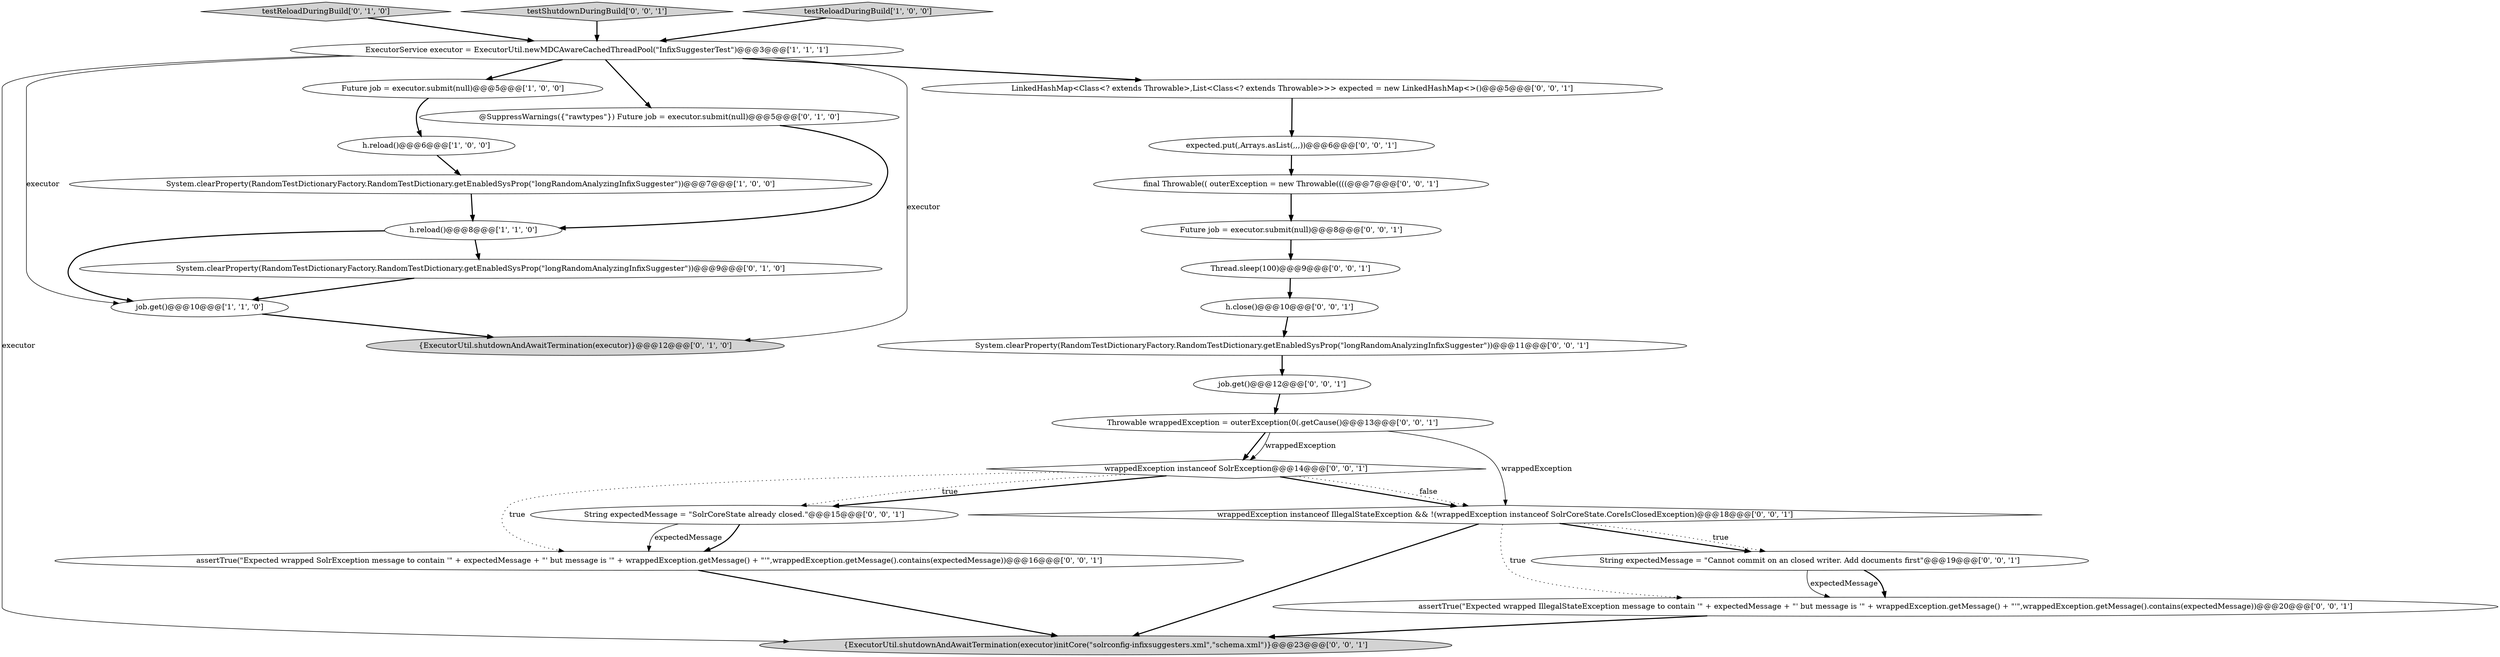 digraph {
16 [style = filled, label = "{ExecutorUtil.shutdownAndAwaitTermination(executor)initCore(\"solrconfig-infixsuggesters.xml\",\"schema.xml\")}@@@23@@@['0', '0', '1']", fillcolor = lightgray, shape = ellipse image = "AAA0AAABBB3BBB"];
5 [style = filled, label = "ExecutorService executor = ExecutorUtil.newMDCAwareCachedThreadPool(\"InfixSuggesterTest\")@@@3@@@['1', '1', '1']", fillcolor = white, shape = ellipse image = "AAA0AAABBB1BBB"];
11 [style = filled, label = "assertTrue(\"Expected wrapped SolrException message to contain '\" + expectedMessage + \"' but message is '\" + wrappedException.getMessage() + \"'\",wrappedException.getMessage().contains(expectedMessage))@@@16@@@['0', '0', '1']", fillcolor = white, shape = ellipse image = "AAA0AAABBB3BBB"];
7 [style = filled, label = "@SuppressWarnings({\"rawtypes\"}) Future job = executor.submit(null)@@@5@@@['0', '1', '0']", fillcolor = white, shape = ellipse image = "AAA0AAABBB2BBB"];
8 [style = filled, label = "testReloadDuringBuild['0', '1', '0']", fillcolor = lightgray, shape = diamond image = "AAA0AAABBB2BBB"];
0 [style = filled, label = "h.reload()@@@6@@@['1', '0', '0']", fillcolor = white, shape = ellipse image = "AAA0AAABBB1BBB"];
12 [style = filled, label = "wrappedException instanceof IllegalStateException && !(wrappedException instanceof SolrCoreState.CoreIsClosedException)@@@18@@@['0', '0', '1']", fillcolor = white, shape = diamond image = "AAA0AAABBB3BBB"];
19 [style = filled, label = "Thread.sleep(100)@@@9@@@['0', '0', '1']", fillcolor = white, shape = ellipse image = "AAA0AAABBB3BBB"];
17 [style = filled, label = "job.get()@@@12@@@['0', '0', '1']", fillcolor = white, shape = ellipse image = "AAA0AAABBB3BBB"];
26 [style = filled, label = "testShutdownDuringBuild['0', '0', '1']", fillcolor = lightgray, shape = diamond image = "AAA0AAABBB3BBB"];
4 [style = filled, label = "job.get()@@@10@@@['1', '1', '0']", fillcolor = white, shape = ellipse image = "AAA0AAABBB1BBB"];
9 [style = filled, label = "System.clearProperty(RandomTestDictionaryFactory.RandomTestDictionary.getEnabledSysProp(\"longRandomAnalyzingInfixSuggester\"))@@@9@@@['0', '1', '0']", fillcolor = white, shape = ellipse image = "AAA0AAABBB2BBB"];
21 [style = filled, label = "h.close()@@@10@@@['0', '0', '1']", fillcolor = white, shape = ellipse image = "AAA0AAABBB3BBB"];
10 [style = filled, label = "{ExecutorUtil.shutdownAndAwaitTermination(executor)}@@@12@@@['0', '1', '0']", fillcolor = lightgray, shape = ellipse image = "AAA0AAABBB2BBB"];
24 [style = filled, label = "assertTrue(\"Expected wrapped IllegalStateException message to contain '\" + expectedMessage + \"' but message is '\" + wrappedException.getMessage() + \"'\",wrappedException.getMessage().contains(expectedMessage))@@@20@@@['0', '0', '1']", fillcolor = white, shape = ellipse image = "AAA0AAABBB3BBB"];
20 [style = filled, label = "expected.put(,Arrays.asList(,,,))@@@6@@@['0', '0', '1']", fillcolor = white, shape = ellipse image = "AAA0AAABBB3BBB"];
3 [style = filled, label = "h.reload()@@@8@@@['1', '1', '0']", fillcolor = white, shape = ellipse image = "AAA0AAABBB1BBB"];
13 [style = filled, label = "wrappedException instanceof SolrException@@@14@@@['0', '0', '1']", fillcolor = white, shape = diamond image = "AAA0AAABBB3BBB"];
14 [style = filled, label = "final Throwable(( outerException = new Throwable((((@@@7@@@['0', '0', '1']", fillcolor = white, shape = ellipse image = "AAA0AAABBB3BBB"];
6 [style = filled, label = "Future job = executor.submit(null)@@@5@@@['1', '0', '0']", fillcolor = white, shape = ellipse image = "AAA0AAABBB1BBB"];
18 [style = filled, label = "LinkedHashMap<Class<? extends Throwable>,List<Class<? extends Throwable>>> expected = new LinkedHashMap<>()@@@5@@@['0', '0', '1']", fillcolor = white, shape = ellipse image = "AAA0AAABBB3BBB"];
1 [style = filled, label = "testReloadDuringBuild['1', '0', '0']", fillcolor = lightgray, shape = diamond image = "AAA0AAABBB1BBB"];
15 [style = filled, label = "String expectedMessage = \"Cannot commit on an closed writer. Add documents first\"@@@19@@@['0', '0', '1']", fillcolor = white, shape = ellipse image = "AAA0AAABBB3BBB"];
22 [style = filled, label = "System.clearProperty(RandomTestDictionaryFactory.RandomTestDictionary.getEnabledSysProp(\"longRandomAnalyzingInfixSuggester\"))@@@11@@@['0', '0', '1']", fillcolor = white, shape = ellipse image = "AAA0AAABBB3BBB"];
25 [style = filled, label = "String expectedMessage = \"SolrCoreState already closed.\"@@@15@@@['0', '0', '1']", fillcolor = white, shape = ellipse image = "AAA0AAABBB3BBB"];
23 [style = filled, label = "Future job = executor.submit(null)@@@8@@@['0', '0', '1']", fillcolor = white, shape = ellipse image = "AAA0AAABBB3BBB"];
2 [style = filled, label = "System.clearProperty(RandomTestDictionaryFactory.RandomTestDictionary.getEnabledSysProp(\"longRandomAnalyzingInfixSuggester\"))@@@7@@@['1', '0', '0']", fillcolor = white, shape = ellipse image = "AAA0AAABBB1BBB"];
27 [style = filled, label = "Throwable wrappedException = outerException(0(.getCause()@@@13@@@['0', '0', '1']", fillcolor = white, shape = ellipse image = "AAA0AAABBB3BBB"];
1->5 [style = bold, label=""];
27->13 [style = bold, label=""];
4->10 [style = bold, label=""];
13->25 [style = bold, label=""];
11->16 [style = bold, label=""];
27->13 [style = solid, label="wrappedException"];
13->25 [style = dotted, label="true"];
26->5 [style = bold, label=""];
9->4 [style = bold, label=""];
2->3 [style = bold, label=""];
0->2 [style = bold, label=""];
12->15 [style = bold, label=""];
12->15 [style = dotted, label="true"];
20->14 [style = bold, label=""];
6->0 [style = bold, label=""];
5->18 [style = bold, label=""];
12->16 [style = bold, label=""];
5->16 [style = solid, label="executor"];
3->4 [style = bold, label=""];
15->24 [style = solid, label="expectedMessage"];
5->4 [style = solid, label="executor"];
27->12 [style = solid, label="wrappedException"];
7->3 [style = bold, label=""];
3->9 [style = bold, label=""];
24->16 [style = bold, label=""];
18->20 [style = bold, label=""];
5->10 [style = solid, label="executor"];
13->12 [style = bold, label=""];
5->6 [style = bold, label=""];
8->5 [style = bold, label=""];
14->23 [style = bold, label=""];
21->22 [style = bold, label=""];
25->11 [style = bold, label=""];
25->11 [style = solid, label="expectedMessage"];
13->12 [style = dotted, label="false"];
23->19 [style = bold, label=""];
15->24 [style = bold, label=""];
12->24 [style = dotted, label="true"];
22->17 [style = bold, label=""];
5->7 [style = bold, label=""];
13->11 [style = dotted, label="true"];
17->27 [style = bold, label=""];
19->21 [style = bold, label=""];
}

